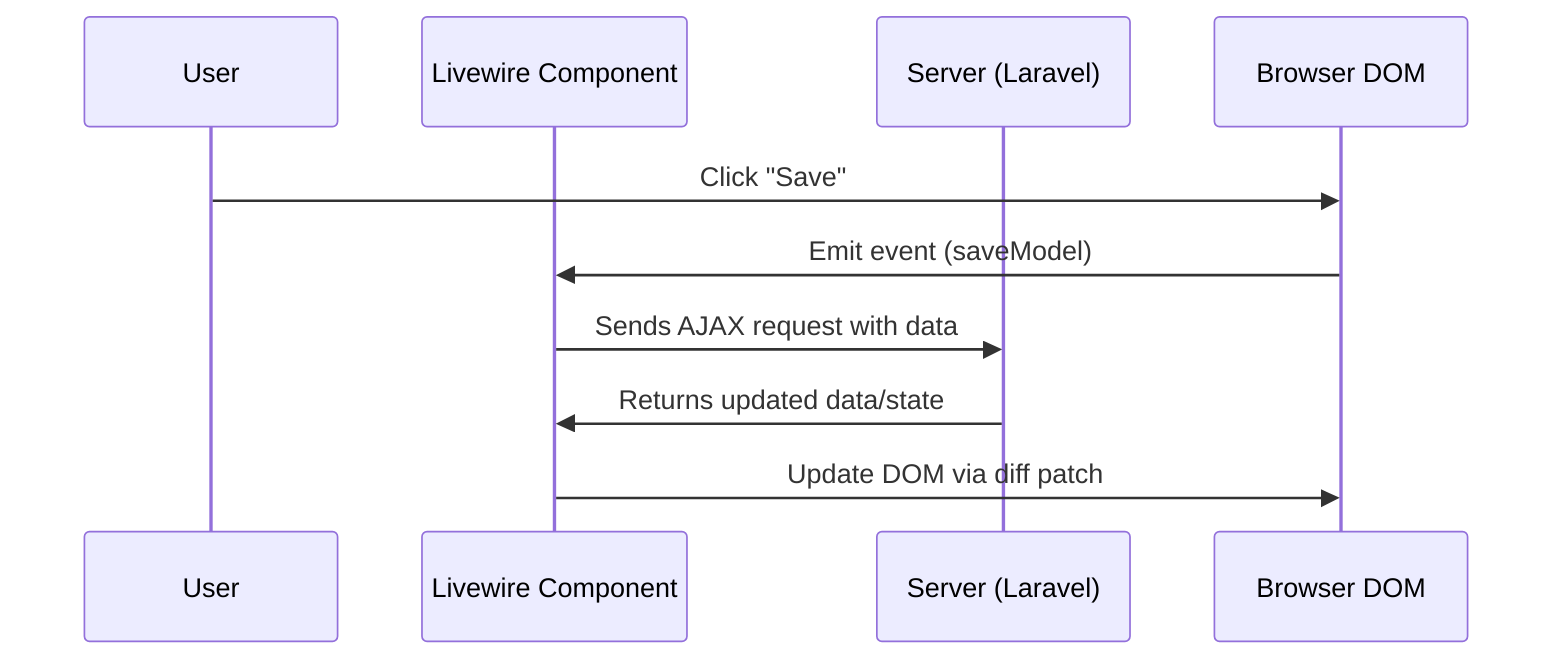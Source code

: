 sequenceDiagram
    participant U as User
    participant C as Livewire Component
    participant S as Server (Laravel)
    participant B as Browser DOM

    U->>B: Click "Save"
    B->>C: Emit event (saveModel)
    C->>S: Sends AJAX request with data
    S->>C: Returns updated data/state
    C->>B: Update DOM via diff patch